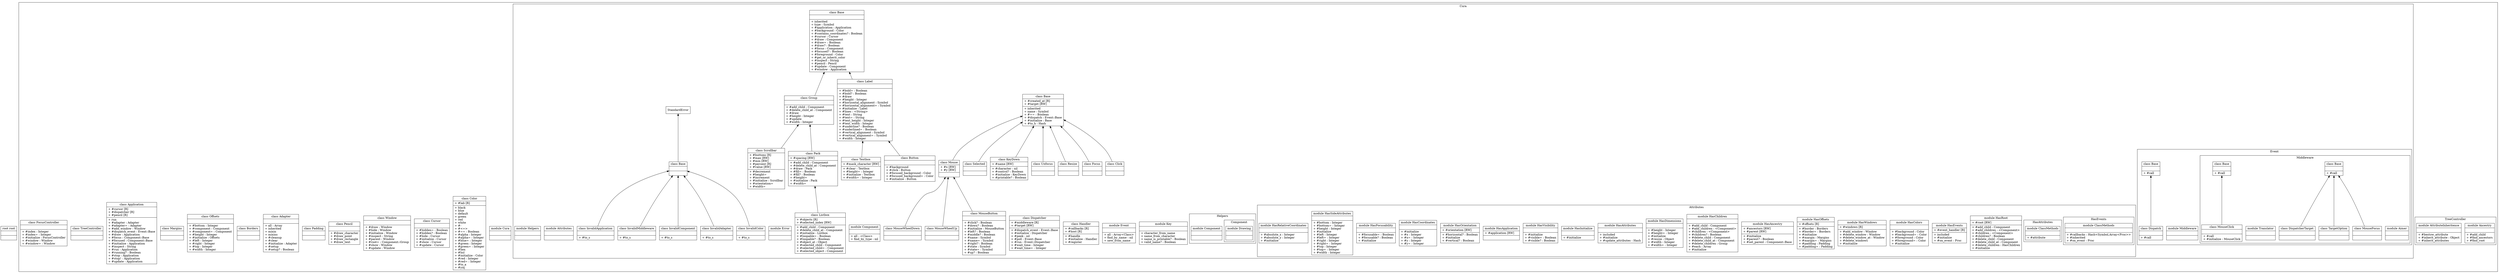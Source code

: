 digraph yard {
  graph [rankdir=BT rank=sink outputMode=nodesfirst packMode="graph" splines=true];
  node [shape=record rank=sink rankType=sink];
  Root [label="{root root||}" rank=sink];
  subgraph cluster_ {
    label = ""; labelloc=b;
    Cura [label="{module Cura||}" rank=sink];
    Cura_Color [label="{class Color|+ \#lab [R]\l|+ black\l+ blue\l+ default\l+ green\l+ red\l+ white\l+ \#\-\l+ \#\<\=\>\l+ \#\=\=\ \:\ Boolean\l+ \#alpha\ \:\ Integer\l+ \#alpha\=\ \:\ Integer\l+ \#blue\=\ \:\ Integer\l+ \#green\ \:\ Integer\l+ \#green\=\ \:\ Integer\l+ \#hex\l+ \#hsl\l+ \#initialize\ \:\ Color\l+ \#red\ \:\ Integer\l+ \#red\=\ \:\ Integer\l+ \#to_a\l+ \#yiq\l}" rank=sink];
    subgraph cluster_Cura_Color {
      label = "Color"; labelloc=b;
    }
    Cura_Cursor [label="{class Cursor||+ \#hidden\=\ \:\ Boolean\l+ \#hidden\?\ \:\ Boolean\l+ \#hide\ \:\ Cursor\l+ \#initialize\ \:\ Cursor\l+ \#show\ \:\ Cursor\l+ \#update\ \:\ Cursor\l}" rank=sink];
    subgraph cluster_Cura_Cursor {
      label = "Cursor"; labelloc=b;
    }
    Cura_Window [label="{class Window||+ \#draw\ \:\ Window\l+ \#hide\ \:\ Window\l+ \#initialize\ \:\ Window\l+ \#inspect\ \:\ String\l+ \#parent\ \:\ Window\l+ \#root\=\ \:\ Component\:\:Group\l+ \#show\ \:\ Window\l+ \#update\ \:\ Window\l}" rank=sink];
    subgraph cluster_Cura_Window {
      label = "Window"; labelloc=b;
    }
    Cura_Pencil [label="{class Pencil||+ \#draw_character\l+ \#draw_point\l+ \#draw_rectangle\l+ \#draw_text\l}" rank=sink];
    subgraph cluster_Cura_Pencil {
      label = "Pencil"; labelloc=b;
    }
    Cura_Padding [label="{class Padding||}" rank=sink];
    subgraph cluster_Cura_Padding {
      label = "Padding"; labelloc=b;
    }
    Cura_Adapter [label="{class Adapter||+ all\ \:\ Array\l+ inherited\l+ mixin\l+ mixins\l+ \#cleanup\l+ \#clear\l+ \#initialize\ \:\ Adapter\l+ \#setup\l+ \#setup\?\ \:\ Boolean\l}" rank=sink];
    subgraph cluster_Cura_Adapter {
      label = "Adapter"; labelloc=b;
    }
    Cura_Borders [label="{class Borders||}" rank=sink];
    subgraph cluster_Cura_Borders {
      label = "Borders"; labelloc=b;
    }
    Cura_Offsets [label="{class Offsets||+ \#bottom\ \:\ Integer\l+ \#component\ \:\ Component\l+ \#component\=\ \:\ Component\l+ \#height\ \:\ Integer\l+ \#initialize\ \:\ Offsets\l+ \#left\ \:\ Integer\l+ \#right\ \:\ Integer\l+ \#top\ \:\ Integer\l+ \#width\ \:\ Integer\l}" rank=sink];
    subgraph cluster_Cura_Offsets {
      label = "Offsets"; labelloc=b;
    }
    Cura_Margins [label="{class Margins||}" rank=sink];
    subgraph cluster_Cura_Margins {
      label = "Margins"; labelloc=b;
    }
    Cura_Application [label="{class Application|+ \#cursor [R]\l+ \#dispatcher [R]\l+ \#pencil [R]\l|+ run\l+ \#adapter\ \:\ Adapter\l+ \#adapter\=\ \:\ Adapter\l+ \#add_window\ \:\ Window\l+ \#dispatch_event\ \:\ Event\:\:Base\l+ \#draw\ \:\ Application\l+ \#focus\ \:\ Component\:\:Base\l+ \#focused\ \:\ Component\:\:Base\l+ \#initialize\ \:\ Application\l+ \#inspect\ \:\ String\l+ \#run\ \:\ Application\l+ \#running\?\ \:\ Boolean\l+ \#stop\ \:\ Application\l+ \#stop\!\ \:\ Application\l+ \#update\ \:\ Application\l}" rank=sink];
    subgraph cluster_Cura_Application {
      label = "Application"; labelloc=b;
    }
    Cura_TreeController [label="{class TreeController||}" rank=sink];
    subgraph cluster_Cura_TreeController {
      label = "TreeController"; labelloc=b;
      Cura_TreeController_Ancestry [label="{module Ancestry||+ \#add_child\l+ \#find_ancestors\l+ \#find_root\l}" rank=sink];
      subgraph cluster_Cura_TreeController_Ancestry {
        label = "Ancestry"; labelloc=b;
      }
      Cura_TreeController_AttributeInheritence [label="{module AttributeInheritence||+ \#bestow_attribute\l+ \#inherit_attribute\ \:\ Object\l+ \#inherit_attributes\l}" rank=sink];
      subgraph cluster_Cura_TreeController_AttributeInheritence {
        label = "AttributeInheritence"; labelloc=b;
      }
    }
    Cura_FocusController [label="{class FocusController||+ \#index\ \:\ Integer\l+ \#index\=\ \:\ Integer\l+ \#initialize\ \:\ FocusController\l+ \#window\ \:\ Window\l+ \#window\=\ \:\ Window\l}" rank=sink];
    subgraph cluster_Cura_FocusController {
      label = "FocusController"; labelloc=b;
    }
    subgraph cluster_Cura {
      label = "Cura"; labelloc=b;
      Cura_Key [label="{module Key||+ character_from_name\l+ name_from_character\l+ name_is_printable\?\ \:\ Boolean\l+ valid_name\?\ \:\ Boolean\l}" rank=sink];
      subgraph cluster_Cura_Key {
        label = "Key"; labelloc=b;
      }
      Cura_Event [label="{module Event||+ all\ \:\ Array\<Class\>\l+ find_by_name\ \:\ nil\l+ new_from_name\l}" rank=sink];
      Cura_Event_Base [label="{class Base|+ \#created_at [R]\l+ \#target [RW]\l|+ inherited\l+ name\ \:\ Symbol\l+ \#\=\=\ \:\ Boolean\l+ \#dispatch\ \:\ Event\:\:Base\l+ \#initialize\ \:\ Base\l+ \#to_h\ \:\ Hash\l}" rank=sink];
      subgraph cluster_Cura_Event_Base {
        label = "Base"; labelloc=b;
      }
      Cura_Event_Mouse [label="{class Mouse|+ \#x [RW]\l+ \#y [RW]\l|}" rank=sink];
      subgraph cluster_Cura_Event_Mouse {
        label = "Mouse"; labelloc=b;
      }
      Cura_Event_Mouse -> Cura_Event_Base;
      Cura_Event_Click [label="{class Click||}" rank=sink];
      subgraph cluster_Cura_Event_Click {
        label = "Click"; labelloc=b;
      }
      Cura_Event_Click -> Cura_Event_Base;
      Cura_Event_Focus [label="{class Focus||}" rank=sink];
      subgraph cluster_Cura_Event_Focus {
        label = "Focus"; labelloc=b;
      }
      Cura_Event_Focus -> Cura_Event_Base;
      Cura_Event_Resize [label="{class Resize||}" rank=sink];
      subgraph cluster_Cura_Event_Resize {
        label = "Resize"; labelloc=b;
      }
      Cura_Event_Resize -> Cura_Event_Base;
      Cura_Event_Handler [label="{class Handler|+ \#callbacks [R]\l+ \#host [R]\l|+ \#handle\l+ \#initialize\ \:\ Handler\l+ \#register\l}" rank=sink];
      subgraph cluster_Cura_Event_Handler {
        label = "Handler"; labelloc=b;
      }
      Cura_Event_Unfocus [label="{class Unfocus||}" rank=sink];
      subgraph cluster_Cura_Event_Unfocus {
        label = "Unfocus"; labelloc=b;
      }
      Cura_Event_Unfocus -> Cura_Event_Base;
      Cura_Event_KeyDown [label="{class KeyDown|+ \#name [RW]\l|+ \#character\ \:\ nil\l+ \#control\?\ \:\ Boolean\l+ \#initialize\ \:\ KeyDown\l+ \#printable\?\ \:\ Boolean\l}" rank=sink];
      subgraph cluster_Cura_Event_KeyDown {
        label = "KeyDown"; labelloc=b;
      }
      Cura_Event_KeyDown -> Cura_Event_Base;
      Cura_Event_Selected [label="{class Selected||}" rank=sink];
      subgraph cluster_Cura_Event_Selected {
        label = "Selected"; labelloc=b;
      }
      Cura_Event_Selected -> Cura_Event_Base;
      Cura_Event_Dispatcher [label="{class Dispatcher|+ \#middleware [R]\l+ \#target [RW]\l|+ \#dispatch_event\ \:\ Event\:\:Base\l+ \#initialize\ \:\ Dispatcher\l+ \#peek\ \:\ nil\l+ \#poll\ \:\ Event\:\:Base\l+ \#run\ \:\ Event\:\:Dispatcher\l+ \#wait_time\ \:\ Integer\l+ \#wait_time\=\ \:\ Integer\l}" rank=sink];
      subgraph cluster_Cura_Event_Dispatcher {
        label = "Dispatcher"; labelloc=b;
      }
      Cura_Event_MouseButton [label="{class MouseButton||+ \#click\?\ \:\ Boolean\l+ \#down\?\ \:\ Boolean\l+ \#initialize\ \:\ MouseButton\l+ \#left\?\ \:\ Boolean\l+ \#middle\?\ \:\ Boolean\l+ \#name\ \:\ Symbol\l+ \#name\=\ \:\ Symbol\l+ \#right\?\ \:\ Boolean\l+ \#state\ \:\ Symbol\l+ \#state\=\ \:\ Symbol\l+ \#up\?\ \:\ Boolean\l}" rank=sink];
      subgraph cluster_Cura_Event_MouseButton {
        label = "MouseButton"; labelloc=b;
      }
      Cura_Event_MouseButton -> Cura_Event_Mouse;
      Cura_Event_MouseWheelUp [label="{class MouseWheelUp||}" rank=sink];
      subgraph cluster_Cura_Event_MouseWheelUp {
        label = "MouseWheelUp"; labelloc=b;
      }
      Cura_Event_MouseWheelUp -> Cura_Event_Mouse;
      Cura_Event_MouseWheelDown [label="{class MouseWheelDown||}" rank=sink];
      subgraph cluster_Cura_Event_MouseWheelDown {
        label = "MouseWheelDown"; labelloc=b;
      }
      Cura_Event_MouseWheelDown -> Cura_Event_Mouse;
      subgraph cluster_Cura_Event {
        label = "Event"; labelloc=b;
        Cura_Event_Middleware [label="{module Middleware||}" rank=sink];
        Cura_Event_Middleware_Base [label="{class Base||+ \#call\l}" rank=sink];
        subgraph cluster_Cura_Event_Middleware_Base {
          label = "Base"; labelloc=b;
        }
        Cura_Event_Middleware_Dispatch [label="{class Dispatch||+ \#call\l}" rank=sink];
        subgraph cluster_Cura_Event_Middleware_Dispatch {
          label = "Dispatch"; labelloc=b;
        }
        Cura_Event_Middleware_Dispatch -> Cura_Event_Middleware_Base;
        subgraph cluster_Cura_Event_Middleware {
          label = "Middleware"; labelloc=b;
          Cura_Event_Middleware_Aimer [label="{module Aimer||}" rank=sink];
          Cura_Event_Middleware_Aimer_Base [label="{class Base||+ \#call\l}" rank=sink];
          subgraph cluster_Cura_Event_Middleware_Aimer_Base {
            label = "Base"; labelloc=b;
          }
          Cura_Event_Middleware_Aimer_MouseFocus [label="{class MouseFocus||}" rank=sink];
          subgraph cluster_Cura_Event_Middleware_Aimer_MouseFocus {
            label = "MouseFocus"; labelloc=b;
          }
          Cura_Event_Middleware_Aimer_MouseFocus -> Cura_Event_Middleware_Aimer_Base;
          Cura_Event_Middleware_Aimer_TargetOption [label="{class TargetOption||}" rank=sink];
          subgraph cluster_Cura_Event_Middleware_Aimer_TargetOption {
            label = "TargetOption"; labelloc=b;
          }
          Cura_Event_Middleware_Aimer_TargetOption -> Cura_Event_Middleware_Aimer_Base;
          Cura_Event_Middleware_Aimer_DispatcherTarget [label="{class DispatcherTarget||}" rank=sink];
          subgraph cluster_Cura_Event_Middleware_Aimer_DispatcherTarget {
            label = "DispatcherTarget"; labelloc=b;
          }
          Cura_Event_Middleware_Aimer_DispatcherTarget -> Cura_Event_Middleware_Aimer_Base;
          subgraph cluster_Cura_Event_Middleware_Aimer {
            label = "Aimer"; labelloc=b;
          }
          Cura_Event_Middleware_Translator [label="{module Translator||}" rank=sink];
          Cura_Event_Middleware_Translator_Base [label="{class Base||+ \#call\l}" rank=sink];
          subgraph cluster_Cura_Event_Middleware_Translator_Base {
            label = "Base"; labelloc=b;
          }
          Cura_Event_Middleware_Translator_MouseClick [label="{class MouseClick||+ \#call\l+ \#initialize\ \:\ MouseClick\l}" rank=sink];
          subgraph cluster_Cura_Event_Middleware_Translator_MouseClick {
            label = "MouseClick"; labelloc=b;
          }
          Cura_Event_Middleware_Translator_MouseClick -> Cura_Event_Middleware_Translator_Base;
          subgraph cluster_Cura_Event_Middleware_Translator {
            label = "Translator"; labelloc=b;
          }
        }
      }
      Cura_Component [label="{module Component||+ all\ \:\ \<Class\>\l+ find_by_type\ \:\ nil\l}" rank=sink];
      Cura_Component_Base [label="{class Base||+ inherited\l+ type\ \:\ Symbol\l+ \#application\ \:\ Application\l+ \#background\ \:\ Color\l+ \#contains_coordinates\?\ \:\ Boolean\l+ \#cursor\ \:\ Cursor\l+ \#draw\ \:\ Component\l+ \#draw\=\ \:\ Boolean\l+ \#draw\?\ \:\ Boolean\l+ \#focus\ \:\ Component\l+ \#focused\?\ \:\ Boolean\l+ \#foreground\ \:\ Color\l+ \#get_or_inherit_color\l+ \#inspect\ \:\ String\l+ \#pencil\ \:\ Pencil\l+ \#update\ \:\ Component\l+ \#window\ \:\ Application\l}" rank=sink];
      subgraph cluster_Cura_Component_Base {
        label = "Base"; labelloc=b;
      }
      Cura_Component_Pack [label="{class Pack|+ \#spacing [RW]\l|+ \#add_child\ \:\ Component\l+ \#delete_child_at\ \:\ Component\l+ \#draw\ \:\ Pack\l+ \#fill\=\ \:\ Boolean\l+ \#fill\?\ \:\ Boolean\l+ \#height\=\l+ \#initialize\ \:\ Pack\l+ \#width\=\l}" rank=sink];
      subgraph cluster_Cura_Component_Pack {
        label = "Pack"; labelloc=b;
      }
      Cura_Component_Pack -> Cura_Component_Group;
      Cura_Component_Group [label="{class Group||+ \#add_child\ \:\ Component\l+ \#delete_child_at\ \:\ Component\l+ \#draw\l+ \#height\ \:\ Integer\l+ \#update\l+ \#width\ \:\ Integer\l}" rank=sink];
      subgraph cluster_Cura_Component_Group {
        label = "Group"; labelloc=b;
      }
      Cura_Component_Group -> Cura_Component_Base;
      Cura_Component_Label [label="{class Label||+ \#bold\=\ \:\ Boolean\l+ \#bold\?\ \:\ Boolean\l+ \#draw\l+ \#height\ \:\ Integer\l+ \#horizontal_alignment\ \:\ Symbol\l+ \#horizontal_alignment\=\ \:\ Symbol\l+ \#initialize\ \:\ Label\l+ \#lines\ \:\ \<String\>\l+ \#text\ \:\ String\l+ \#text\=\ \:\ String\l+ \#text_height\ \:\ Integer\l+ \#text_width\ \:\ Integer\l+ \#underline\?\ \:\ Boolean\l+ \#underlined\=\ \:\ Boolean\l+ \#vertical_alignment\ \:\ Symbol\l+ \#vertical_alignment\=\ \:\ Symbol\l+ \#width\ \:\ Integer\l}" rank=sink];
      subgraph cluster_Cura_Component_Label {
        label = "Label"; labelloc=b;
      }
      Cura_Component_Label -> Cura_Component_Base;
      Cura_Component_Button [label="{class Button||+ \#background\l+ \#click\ \:\ Button\l+ \#focused_background\ \:\ Color\l+ \#focused_background\=\ \:\ Color\l+ \#initialize\ \:\ Button\l}" rank=sink];
      subgraph cluster_Cura_Component_Button {
        label = "Button"; labelloc=b;
      }
      Cura_Component_Button -> Cura_Component_Label;
      Cura_Component_Listbox [label="{class Listbox|+ \#objects [R]\l+ \#selected_index [RW]\l|+ \#add_child\ \:\ Component\l+ \#delete_child_at\ \:\ Component\l+ \#initialize\ \:\ Listbox\l+ \#loopable\=\ \:\ Boolean\l+ \#loopable\?\ \:\ Boolean\l+ \#object_at\ \:\ Object\l+ \#selected_child\ \:\ Component\l+ \#selected_child\=\ \:\ Component\l+ \#selected_object\ \:\ Component\l}" rank=sink];
      subgraph cluster_Cura_Component_Listbox {
        label = "Listbox"; labelloc=b;
      }
      Cura_Component_Listbox -> Cura_Component_Pack;
      Cura_Component_Textbox [label="{class Textbox|+ \#mask_character [RW]\l|+ \#clear\ \:\ Textbox\l+ \#height\=\ \:\ Integer\l+ \#initialize\ \:\ Textbox\l+ \#width\=\ \:\ Integer\l}" rank=sink];
      subgraph cluster_Cura_Component_Textbox {
        label = "Textbox"; labelloc=b;
      }
      Cura_Component_Textbox -> Cura_Component_Label;
      Cura_Component_Scrollbar [label="{class Scrollbar|+ \#buttons [R]\l+ \#max [RW]\l+ \#min [RW]\l+ \#percent [R]\l+ \#value [RW]\l|+ \#decrement\l+ \#height\=\l+ \#increment\l+ \#initialize\ \:\ Scrollbar\l+ \#orientation\=\l+ \#width\=\l}" rank=sink];
      subgraph cluster_Cura_Component_Scrollbar {
        label = "Scrollbar"; labelloc=b;
      }
      Cura_Component_Scrollbar -> Cura_Component_Group;
      subgraph cluster_Cura_Component {
        label = "Component"; labelloc=b;
      }
      Cura_Error [label="{module Error||}" rank=sink];
      Cura_Error_Base [label="{class Base||}" rank=sink];
      subgraph cluster_Cura_Error_Base {
        label = "Base"; labelloc=b;
      }
      Cura_Error_Base -> StandardError;
      Cura_Error_InvalidColor [label="{class InvalidColor||+ \#to_s\l}" rank=sink];
      subgraph cluster_Cura_Error_InvalidColor {
        label = "InvalidColor"; labelloc=b;
      }
      Cura_Error_InvalidColor -> Cura_Error_Base;
      Cura_Error_InvalidAdapter [label="{class InvalidAdapter||+ \#to_s\l}" rank=sink];
      subgraph cluster_Cura_Error_InvalidAdapter {
        label = "InvalidAdapter"; labelloc=b;
      }
      Cura_Error_InvalidAdapter -> Cura_Error_Base;
      Cura_Error_InvalidComponent [label="{class InvalidComponent||+ \#to_s\l}" rank=sink];
      subgraph cluster_Cura_Error_InvalidComponent {
        label = "InvalidComponent"; labelloc=b;
      }
      Cura_Error_InvalidComponent -> Cura_Error_Base;
      Cura_Error_InvalidMiddleware [label="{class InvalidMiddleware||+ \#to_s\l}" rank=sink];
      subgraph cluster_Cura_Error_InvalidMiddleware {
        label = "InvalidMiddleware"; labelloc=b;
      }
      Cura_Error_InvalidMiddleware -> Cura_Error_Base;
      Cura_Error_InvalidApplication [label="{class InvalidApplication||+ \#to_s\l}" rank=sink];
      subgraph cluster_Cura_Error_InvalidApplication {
        label = "InvalidApplication"; labelloc=b;
      }
      Cura_Error_InvalidApplication -> Cura_Error_Base;
      subgraph cluster_Cura_Error {
        label = "Error"; labelloc=b;
      }
      Cura_Attributes [label="{module Attributes||}" rank=sink];
      subgraph cluster_Cura_Attributes {
        label = "Attributes"; labelloc=b;
        Cura_Attributes_HasRoot [label="{module HasRoot|+ \#root [RW]\l|+ \#add_child\ \:\ Component\l+ \#add_children\ \:\ \<Component\>\l+ \#children\ \:\ \<Component\>\l+ \#children\?\ \:\ Boolean\l+ \#delete_child\ \:\ Component\l+ \#delete_child_at\ \:\ Component\l+ \#delete_children\ \:\ HasChildren\l+ \#initialize\l}" rank=sink];
        subgraph cluster_Cura_Attributes_HasRoot {
          label = "HasRoot"; labelloc=b;
        }
        Cura_Attributes_HasEvents [label="{module HasEvents|+ \#event_handler [R]\l|+ included\l+ \#initialize\l+ \#on_event\ \:\ Proc\l}" rank=sink];
        subgraph cluster_Cura_Attributes_HasEvents {
          label = "HasEvents"; labelloc=b;
          Cura_Attributes_HasEvents_ClassMethods [label="{module ClassMethods||+ \#callbacks\ \:\ Hash\<Symbol\,Array\<Proc\>\>\l+ \#inherited\l+ \#on_event\ \:\ Proc\l}" rank=sink];
          subgraph cluster_Cura_Attributes_HasEvents_ClassMethods {
            label = "ClassMethods"; labelloc=b;
          }
        }
        Cura_Attributes_HasColors [label="{module HasColors||+ \#background\ \:\ Color\l+ \#background\=\ \:\ Color\l+ \#foreground\ \:\ Color\l+ \#foreground\=\ \:\ Color\l+ \#initialize\l}" rank=sink];
        subgraph cluster_Cura_Attributes_HasColors {
          label = "HasColors"; labelloc=b;
        }
        Cura_Attributes_HasWindows [label="{module HasWindows|+ \#windows [R]\l|+ \#add_window\ \:\ Window\l+ \#delete_window\ \:\ Window\l+ \#delete_window_at\ \:\ Window\l+ \#delete_windows\l+ \#initialize\l}" rank=sink];
        subgraph cluster_Cura_Attributes_HasWindows {
          label = "HasWindows"; labelloc=b;
        }
        Cura_Attributes_HasOffsets [label="{module HasOffsets|+ \#offsets [R]\l|+ \#border\ \:\ Borders\l+ \#border\=\ \:\ Borders\l+ \#initialize\l+ \#margin\ \:\ Margins\l+ \#margin\=\ \:\ Margins\l+ \#padding\ \:\ Padding\l+ \#padding\=\ \:\ Padding\l}" rank=sink];
        subgraph cluster_Cura_Attributes_HasOffsets {
          label = "HasOffsets"; labelloc=b;
        }
        Cura_Attributes_HasAncestry [label="{module HasAncestry|+ \#ancestors [RW]\l+ \#parent [RW]\l|+ \#initialize\l+ \#parent\?\ \:\ Boolean\l+ \#set_parent\ \:\ Component\:\:Base\l}" rank=sink];
        subgraph cluster_Cura_Attributes_HasAncestry {
          label = "HasAncestry"; labelloc=b;
        }
        Cura_Attributes_HasChildren [label="{module HasChildren||+ \#add_child\ \:\ Component\l+ \#add_children\ \:\ \<Component\>\l+ \#children\ \:\ \<Component\>\l+ \#children\?\ \:\ Boolean\l+ \#delete_child\ \:\ Component\l+ \#delete_child_at\ \:\ Component\l+ \#delete_children\ \:\ Group\l+ \#each\ \:\ Array\l+ \#initialize\l}" rank=sink];
        subgraph cluster_Cura_Attributes_HasChildren {
          label = "HasChildren"; labelloc=b;
        }
        Cura_Attributes_HasDimensions [label="{module HasDimensions||+ \#height\ \:\ Integer\l+ \#height\=\ \:\ Integer\l+ \#initialize\l+ \#resize\ \:\ Object\l+ \#width\ \:\ Integer\l+ \#width\=\ \:\ Integer\l}" rank=sink];
        subgraph cluster_Cura_Attributes_HasDimensions {
          label = "HasDimensions"; labelloc=b;
        }
        Cura_Attributes_HasAttributes [label="{module HasAttributes||+ included\l+ \#initialize\l+ \#update_attributes\ \:\ Hash\l}" rank=sink];
        subgraph cluster_Cura_Attributes_HasAttributes {
          label = "HasAttributes"; labelloc=b;
          Cura_Attributes_HasAttributes_ClassMethods [label="{module ClassMethods||+ \#attribute\l}" rank=sink];
          subgraph cluster_Cura_Attributes_HasAttributes_ClassMethods {
            label = "ClassMethods"; labelloc=b;
          }
        }
        Cura_Attributes_HasInitialize [label="{module HasInitialize||+ \#initialize\l}" rank=sink];
        subgraph cluster_Cura_Attributes_HasInitialize {
          label = "HasInitialize"; labelloc=b;
        }
        Cura_Attributes_HasVisibility [label="{module HasVisibility||+ \#initialize\l+ \#visible\=\ \:\ Boolean\l+ \#visible\?\ \:\ Boolean\l}" rank=sink];
        subgraph cluster_Cura_Attributes_HasVisibility {
          label = "HasVisibility"; labelloc=b;
        }
        Cura_Attributes_HasApplication [label="{module HasApplication|+ \#application [RW]\l|}" rank=sink];
        subgraph cluster_Cura_Attributes_HasApplication {
          label = "HasApplication"; labelloc=b;
        }
        Cura_Attributes_HasOrientation [label="{module HasOrientation|+ \#orientation [RW]\l|+ \#horizontal\?\ \:\ Boolean\l+ \#initialize\l+ \#vertical\?\ \:\ Boolean\l}" rank=sink];
        subgraph cluster_Cura_Attributes_HasOrientation {
          label = "HasOrientation"; labelloc=b;
        }
        Cura_Attributes_HasCoordinates [label="{module HasCoordinates||+ \#initialize\l+ \#x\ \:\ Integer\l+ \#x\=\ \:\ Integer\l+ \#y\ \:\ Integer\l+ \#y\=\ \:\ Integer\l}" rank=sink];
        subgraph cluster_Cura_Attributes_HasCoordinates {
          label = "HasCoordinates"; labelloc=b;
        }
        Cura_Attributes_HasFocusability [label="{module HasFocusability||+ \#focusable\=\ \:\ Boolean\l+ \#focusable\?\ \:\ Boolean\l+ \#initialize\l}" rank=sink];
        subgraph cluster_Cura_Attributes_HasFocusability {
          label = "HasFocusability"; labelloc=b;
        }
        Cura_Attributes_HasSideAttributes [label="{module HasSideAttributes||+ \#bottom\ \:\ Integer\l+ \#bottom\=\ \:\ Integer\l+ \#height\ \:\ Integer\l+ \#initialize\l+ \#left\ \:\ Integer\l+ \#left\=\ \:\ Integer\l+ \#right\ \:\ Integer\l+ \#right\=\ \:\ Integer\l+ \#top\ \:\ Integer\l+ \#top\=\ \:\ Integer\l+ \#width\ \:\ Integer\l}" rank=sink];
        subgraph cluster_Cura_Attributes_HasSideAttributes {
          label = "HasSideAttributes"; labelloc=b;
        }
        Cura_Attributes_HasRelativeCoordinates [label="{module HasRelativeCoordinates||+ \#absolute_x\ \:\ Integer\l+ \#absolute_y\ \:\ Integer\l+ \#initialize\l}" rank=sink];
        subgraph cluster_Cura_Attributes_HasRelativeCoordinates {
          label = "HasRelativeCoordinates"; labelloc=b;
        }
      }
      Cura_Helpers [label="{module Helpers||}" rank=sink];
      subgraph cluster_Cura_Helpers {
        label = "Helpers"; labelloc=b;
        Cura_Helpers_Component [label="{module Component||}" rank=sink];
        subgraph cluster_Cura_Helpers_Component {
          label = "Component"; labelloc=b;
          Cura_Helpers_Component_Drawing [label="{module Drawing||}" rank=sink];
          subgraph cluster_Cura_Helpers_Component_Drawing {
            label = "Drawing"; labelloc=b;
          }
        }
      }
    }
  }
}

